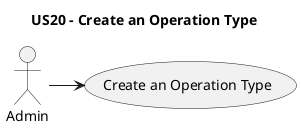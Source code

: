 @startuml
'https://plantuml.com/use-case-diagram

title US20 - Create an Operation Type

:Admin: as Actor


Actor -> (Create an Operation Type)


@enduml